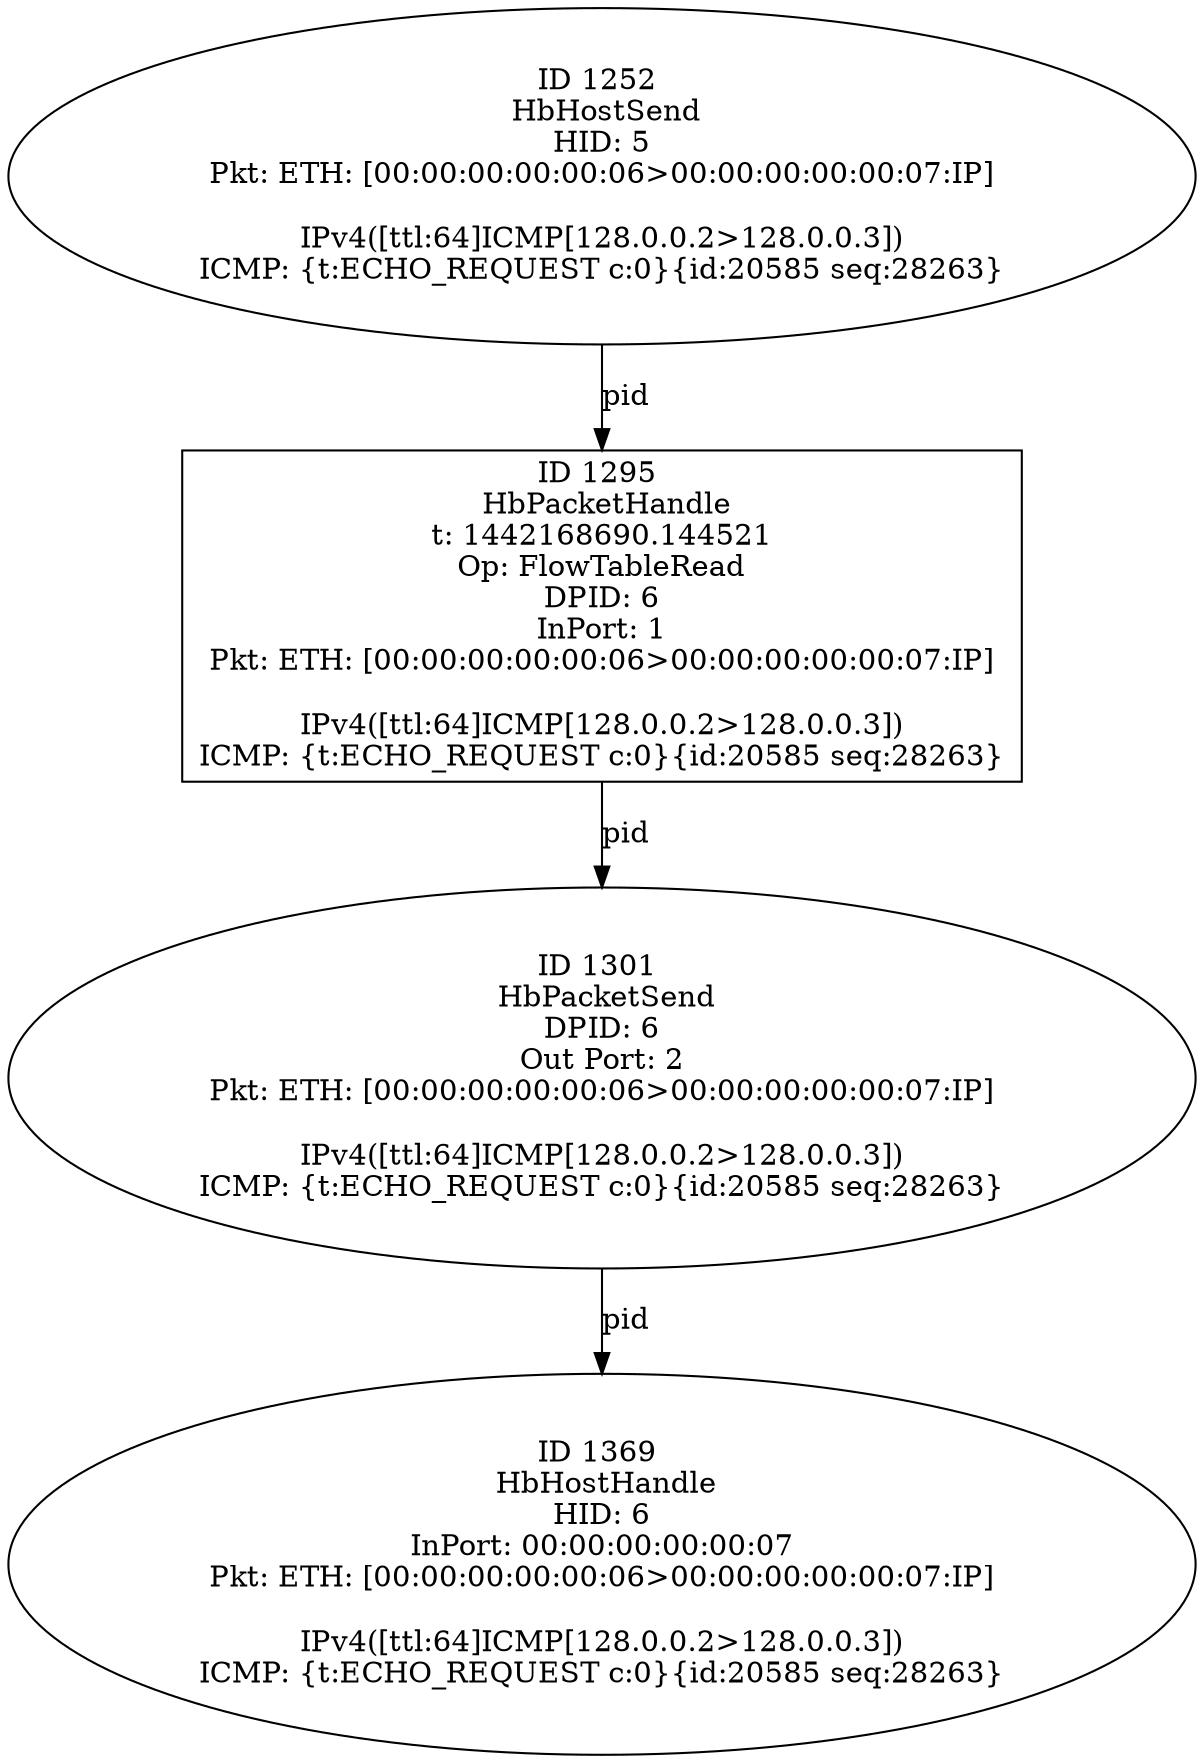 strict digraph G {
1252 [shape=oval, event=<hb_events.HbHostSend object at 0x106f21f90>, label="ID 1252 
 HbHostSend
HID: 5
Pkt: ETH: [00:00:00:00:00:06>00:00:00:00:00:07:IP]

IPv4([ttl:64]ICMP[128.0.0.2>128.0.0.3])
ICMP: {t:ECHO_REQUEST c:0}{id:20585 seq:28263}"];
1295 [shape=box, event=<hb_events.HbPacketHandle object at 0x106f449d0>, label="ID 1295 
 HbPacketHandle
t: 1442168690.144521
Op: FlowTableRead
DPID: 6
InPort: 1
Pkt: ETH: [00:00:00:00:00:06>00:00:00:00:00:07:IP]

IPv4([ttl:64]ICMP[128.0.0.2>128.0.0.3])
ICMP: {t:ECHO_REQUEST c:0}{id:20585 seq:28263}"];
1301 [shape=oval, event=<hb_events.HbPacketSend object at 0x106f44e10>, label="ID 1301 
 HbPacketSend
DPID: 6
Out Port: 2
Pkt: ETH: [00:00:00:00:00:06>00:00:00:00:00:07:IP]

IPv4([ttl:64]ICMP[128.0.0.2>128.0.0.3])
ICMP: {t:ECHO_REQUEST c:0}{id:20585 seq:28263}"];
1369 [shape=oval, event=<hb_events.HbHostHandle object at 0x106e70150>, label="ID 1369 
 HbHostHandle
HID: 6
InPort: 00:00:00:00:00:07
Pkt: ETH: [00:00:00:00:00:06>00:00:00:00:00:07:IP]

IPv4([ttl:64]ICMP[128.0.0.2>128.0.0.3])
ICMP: {t:ECHO_REQUEST c:0}{id:20585 seq:28263}"];
1252 -> 1295  [rel=pid, label=pid];
1295 -> 1301  [rel=pid, label=pid];
1301 -> 1369  [rel=pid, label=pid];
}
